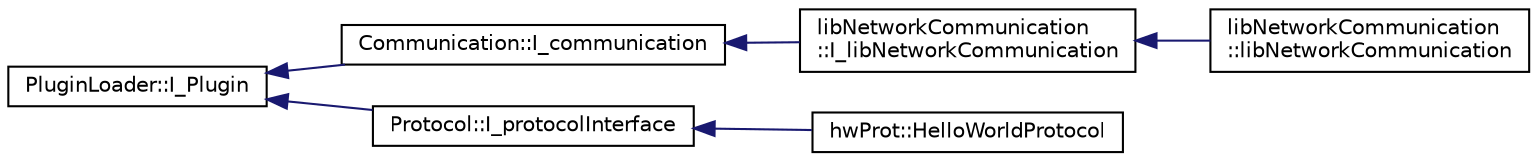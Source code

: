 digraph "Graphical Class Hierarchy"
{
 // INTERACTIVE_SVG=YES
 // LATEX_PDF_SIZE
  edge [fontname="Helvetica",fontsize="10",labelfontname="Helvetica",labelfontsize="10"];
  node [fontname="Helvetica",fontsize="10",shape=record];
  rankdir="LR";
  Node0 [label="PluginLoader::I_Plugin",height=0.2,width=0.4,color="black", fillcolor="white", style="filled",URL="$d0/d4c/classPluginLoader_1_1I__Plugin.html",tooltip="Top-level base class the plugin interfaces should derive from."];
  Node0 -> Node1 [dir="back",color="midnightblue",fontsize="10",style="solid",fontname="Helvetica"];
  Node1 [label="Communication::I_communication",height=0.2,width=0.4,color="black", fillcolor="white", style="filled",URL="$d4/ddb/classCommunication_1_1I__communication.html",tooltip="Defines the interface for listening."];
  Node1 -> Node2 [dir="back",color="midnightblue",fontsize="10",style="solid",fontname="Helvetica"];
  Node2 [label="libNetworkCommunication\l::I_libNetworkCommunication",height=0.2,width=0.4,color="black", fillcolor="white", style="filled",URL="$d8/d80/classlibNetworkCommunication_1_1I__libNetworkCommunication.html",tooltip="The NetworkCommunication class."];
  Node2 -> Node3 [dir="back",color="midnightblue",fontsize="10",style="solid",fontname="Helvetica"];
  Node3 [label="libNetworkCommunication\l::libNetworkCommunication",height=0.2,width=0.4,color="black", fillcolor="white", style="filled",URL="$d9/dfa/classlibNetworkCommunication_1_1libNetworkCommunication.html",tooltip="The NetworkCommunication class."];
  Node0 -> Node4 [dir="back",color="midnightblue",fontsize="10",style="solid",fontname="Helvetica"];
  Node4 [label="Protocol::I_protocolInterface",height=0.2,width=0.4,color="black", fillcolor="white", style="filled",URL="$d6/d19/classProtocol_1_1I__protocolInterface.html",tooltip="Base Protocol interface."];
  Node4 -> Node5 [dir="back",color="midnightblue",fontsize="10",style="solid",fontname="Helvetica"];
  Node5 [label="hwProt::HelloWorldProtocol",height=0.2,width=0.4,color="black", fillcolor="white", style="filled",URL="$d8/d75/classhwProt_1_1HelloWorldProtocol.html",tooltip="HelloWorldProtocol."];
}

